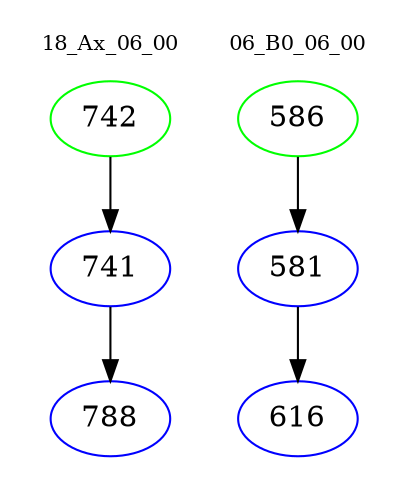 digraph{
subgraph cluster_0 {
color = white
label = "18_Ax_06_00";
fontsize=10;
T0_742 [label="742", color="green"]
T0_742 -> T0_741 [color="black"]
T0_741 [label="741", color="blue"]
T0_741 -> T0_788 [color="black"]
T0_788 [label="788", color="blue"]
}
subgraph cluster_1 {
color = white
label = "06_B0_06_00";
fontsize=10;
T1_586 [label="586", color="green"]
T1_586 -> T1_581 [color="black"]
T1_581 [label="581", color="blue"]
T1_581 -> T1_616 [color="black"]
T1_616 [label="616", color="blue"]
}
}
